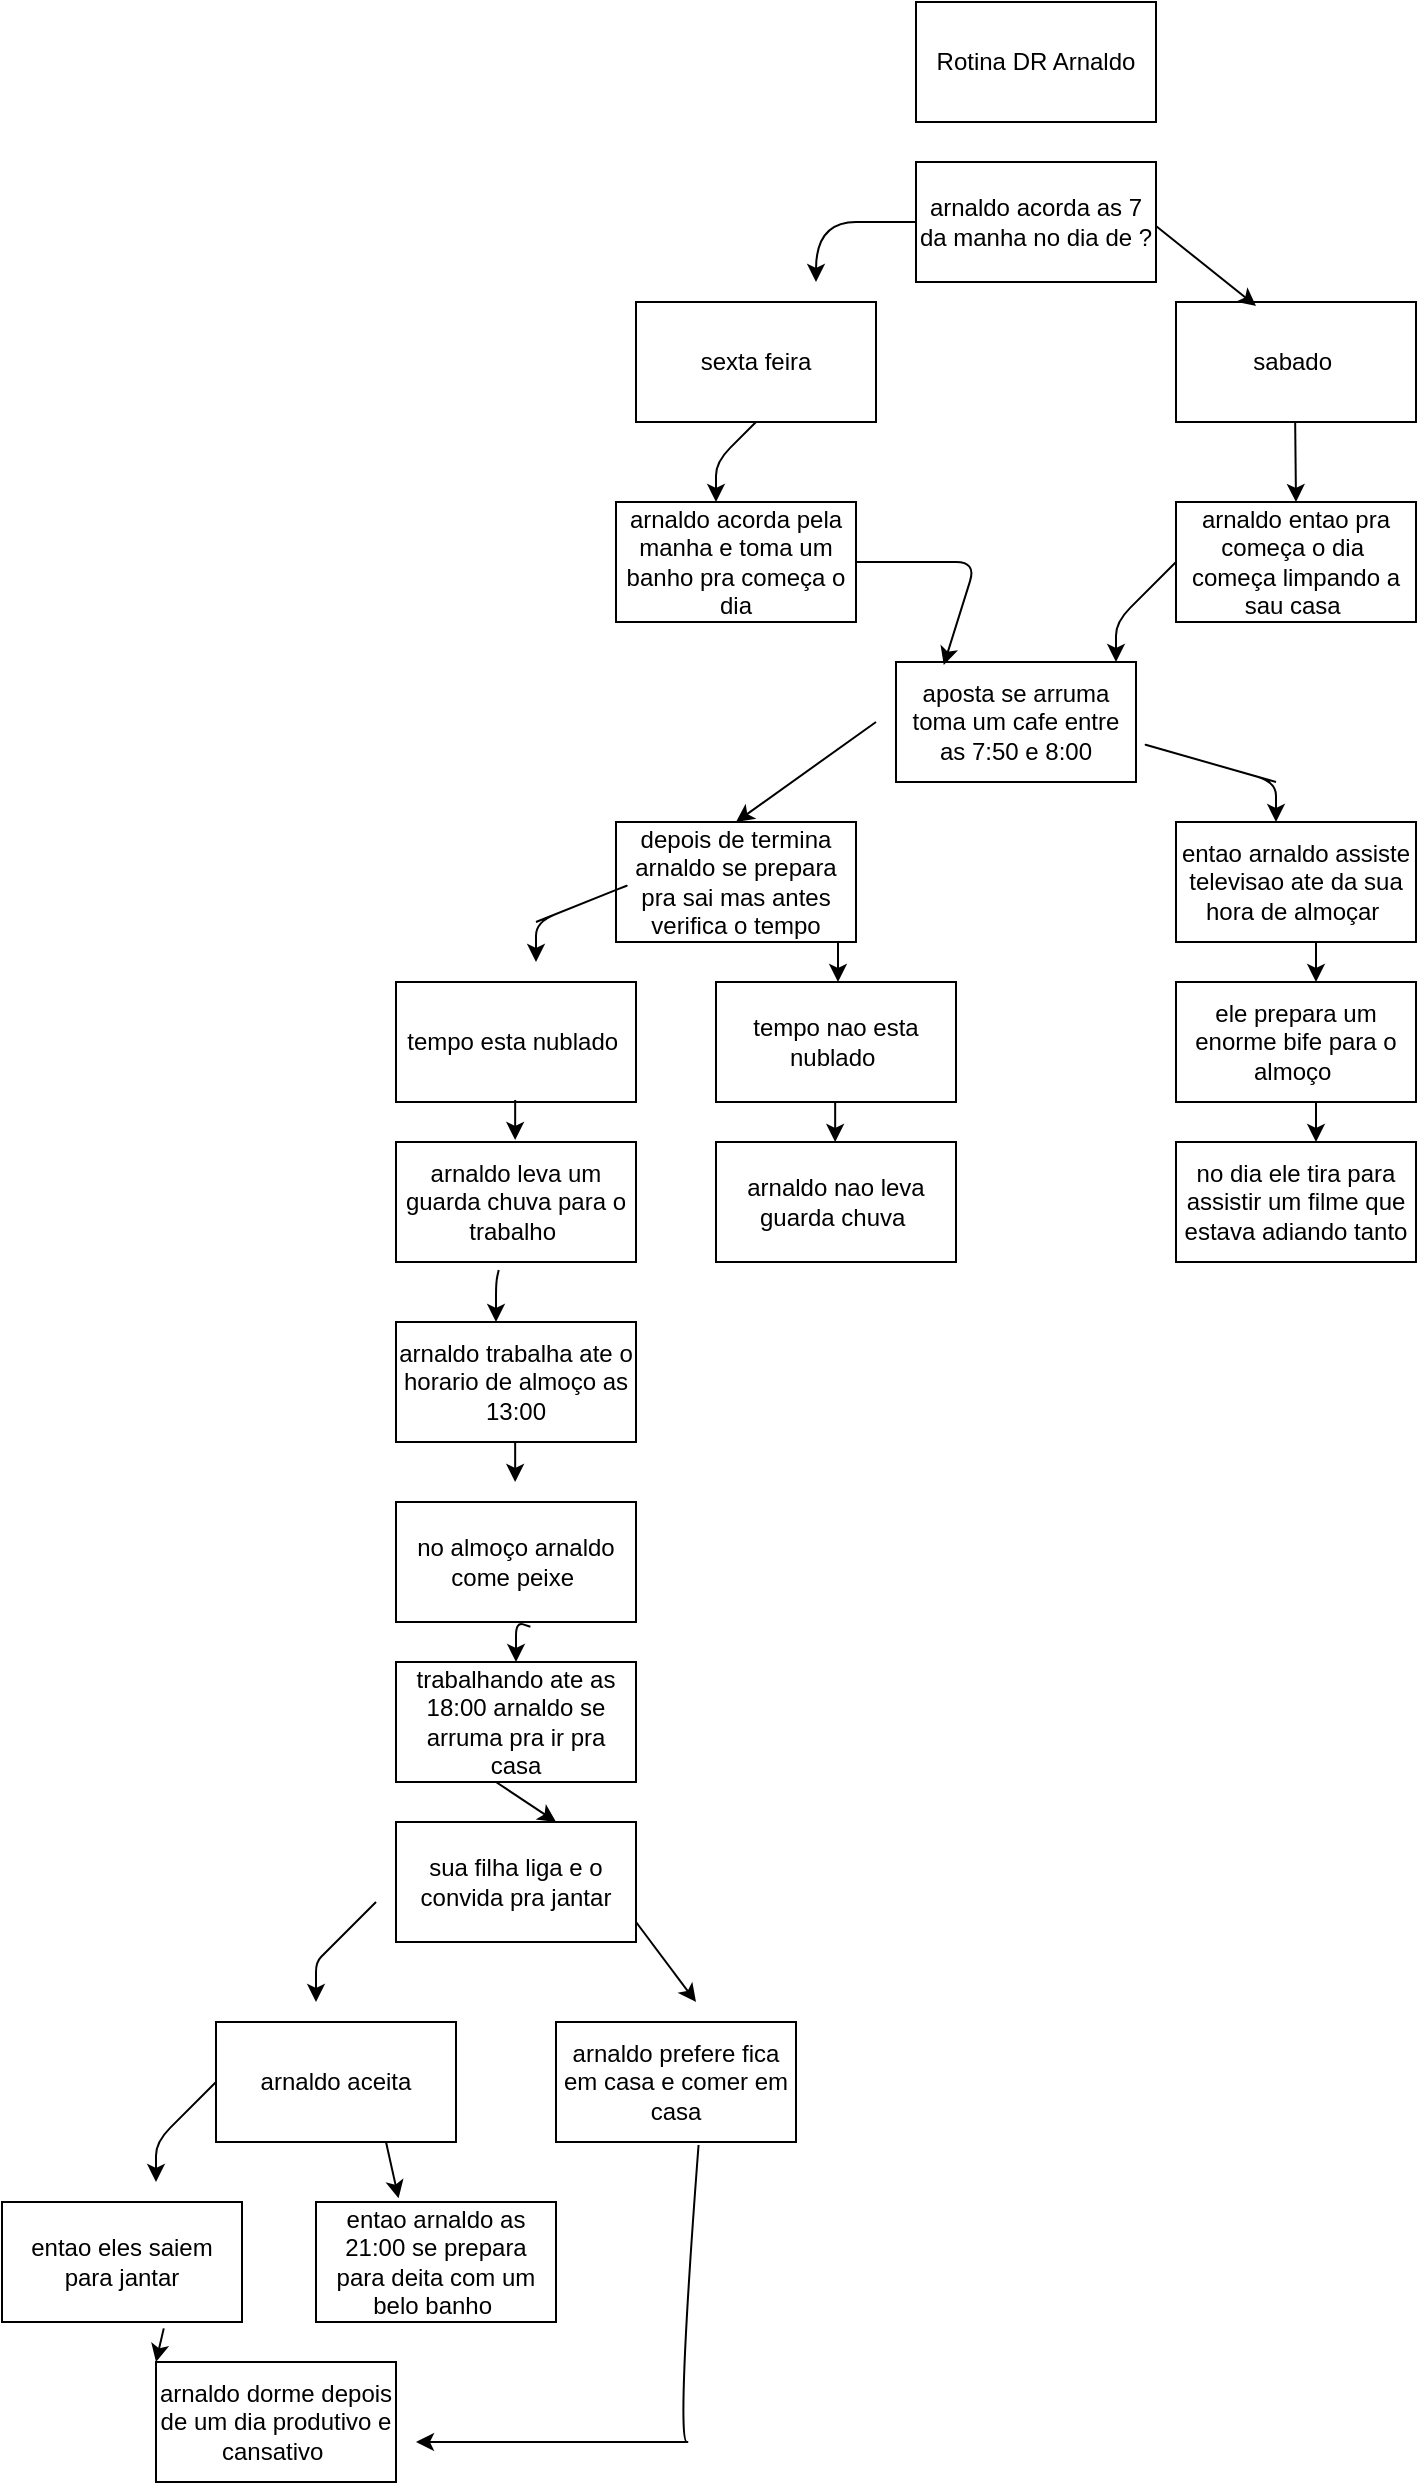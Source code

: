 <mxfile version="14.0.4" type="github"><diagram id="pv9VFS5Eke7MF_U3qDbo" name="Page-1"><mxGraphModel dx="2748" dy="1064" grid="1" gridSize="10" guides="1" tooltips="1" connect="1" arrows="1" fold="1" page="1" pageScale="1" pageWidth="827" pageHeight="1169" math="0" shadow="0"><root><mxCell id="0"/><mxCell id="1" parent="0"/><mxCell id="UeXBKlG7czr78bi1cvb5-2" value="Rotina DR Arnaldo" style="rounded=0;whiteSpace=wrap;html=1;" vertex="1" parent="1"><mxGeometry x="-490" y="20" width="120" height="60" as="geometry"/></mxCell><mxCell id="UeXBKlG7czr78bi1cvb5-3" value="aposta se arruma toma um cafe entre as 7:50 e 8:00" style="rounded=0;whiteSpace=wrap;html=1;" vertex="1" parent="1"><mxGeometry x="-500" y="350" width="120" height="60" as="geometry"/></mxCell><mxCell id="UeXBKlG7czr78bi1cvb5-4" value="arnaldo entao pra começa o dia&amp;nbsp; começa limpando a sau casa&amp;nbsp;" style="rounded=0;whiteSpace=wrap;html=1;" vertex="1" parent="1"><mxGeometry x="-360" y="270" width="120" height="60" as="geometry"/></mxCell><mxCell id="UeXBKlG7czr78bi1cvb5-6" value="arnaldo acorda as 7 da manha no dia de ?" style="rounded=0;whiteSpace=wrap;html=1;" vertex="1" parent="1"><mxGeometry x="-490" y="100" width="120" height="60" as="geometry"/></mxCell><mxCell id="UeXBKlG7czr78bi1cvb5-7" value="arnaldo acorda pela manha e toma um banho pra começa o dia" style="rounded=0;whiteSpace=wrap;html=1;" vertex="1" parent="1"><mxGeometry x="-640" y="270" width="120" height="60" as="geometry"/></mxCell><mxCell id="UeXBKlG7czr78bi1cvb5-8" value="sabado&amp;nbsp;" style="rounded=0;whiteSpace=wrap;html=1;" vertex="1" parent="1"><mxGeometry x="-360" y="170" width="120" height="60" as="geometry"/></mxCell><mxCell id="UeXBKlG7czr78bi1cvb5-9" value="sexta feira" style="rounded=0;whiteSpace=wrap;html=1;" vertex="1" parent="1"><mxGeometry x="-630" y="170" width="120" height="60" as="geometry"/></mxCell><mxCell id="UeXBKlG7czr78bi1cvb5-10" value="" style="curved=1;endArrow=classic;html=1;" edge="1" parent="1"><mxGeometry width="50" height="50" relative="1" as="geometry"><mxPoint x="-490" y="130" as="sourcePoint"/><mxPoint x="-540" y="160" as="targetPoint"/><Array as="points"><mxPoint x="-500" y="130"/><mxPoint x="-540" y="130"/><mxPoint x="-540" y="160"/></Array></mxGeometry></mxCell><mxCell id="UeXBKlG7czr78bi1cvb5-11" value="" style="endArrow=classic;html=1;" edge="1" parent="1"><mxGeometry width="50" height="50" relative="1" as="geometry"><mxPoint x="-370" y="132" as="sourcePoint"/><mxPoint x="-320" y="172" as="targetPoint"/><Array as="points"><mxPoint x="-370" y="132"/></Array></mxGeometry></mxCell><mxCell id="UeXBKlG7czr78bi1cvb5-12" value="arnaldo leva um guarda chuva para o trabalho&amp;nbsp;" style="rounded=0;whiteSpace=wrap;html=1;" vertex="1" parent="1"><mxGeometry x="-750" y="590" width="120" height="60" as="geometry"/></mxCell><mxCell id="UeXBKlG7czr78bi1cvb5-13" value="tempo esta nublado&amp;nbsp;" style="rounded=0;whiteSpace=wrap;html=1;" vertex="1" parent="1"><mxGeometry x="-750" y="510" width="120" height="60" as="geometry"/></mxCell><mxCell id="UeXBKlG7czr78bi1cvb5-14" value="depois de termina arnaldo se prepara pra sai mas antes verifica o tempo" style="rounded=0;whiteSpace=wrap;html=1;" vertex="1" parent="1"><mxGeometry x="-640" y="430" width="120" height="60" as="geometry"/></mxCell><mxCell id="UeXBKlG7czr78bi1cvb5-15" value="ele prepara um enorme bife para o almoço&amp;nbsp;" style="rounded=0;whiteSpace=wrap;html=1;" vertex="1" parent="1"><mxGeometry x="-360" y="510" width="120" height="60" as="geometry"/></mxCell><mxCell id="UeXBKlG7czr78bi1cvb5-16" value="entao arnaldo assiste televisao ate da sua hora de almoçar&amp;nbsp;" style="rounded=0;whiteSpace=wrap;html=1;" vertex="1" parent="1"><mxGeometry x="-360" y="430" width="120" height="60" as="geometry"/></mxCell><mxCell id="UeXBKlG7czr78bi1cvb5-17" value="arnaldo trabalha ate o horario de almoço as 13:00" style="rounded=0;whiteSpace=wrap;html=1;" vertex="1" parent="1"><mxGeometry x="-750" y="680" width="120" height="60" as="geometry"/></mxCell><mxCell id="UeXBKlG7czr78bi1cvb5-18" value="tempo nao esta nublado&amp;nbsp;" style="rounded=0;whiteSpace=wrap;html=1;" vertex="1" parent="1"><mxGeometry x="-590" y="510" width="120" height="60" as="geometry"/></mxCell><mxCell id="UeXBKlG7czr78bi1cvb5-19" value="arnaldo prefere fica em casa e comer em casa" style="rounded=0;whiteSpace=wrap;html=1;" vertex="1" parent="1"><mxGeometry x="-670" y="1030" width="120" height="60" as="geometry"/></mxCell><mxCell id="UeXBKlG7czr78bi1cvb5-20" value="arnaldo aceita" style="rounded=0;whiteSpace=wrap;html=1;" vertex="1" parent="1"><mxGeometry x="-840" y="1030" width="120" height="60" as="geometry"/></mxCell><mxCell id="UeXBKlG7czr78bi1cvb5-21" value="sua filha liga e o convida pra jantar" style="rounded=0;whiteSpace=wrap;html=1;" vertex="1" parent="1"><mxGeometry x="-750" y="930" width="120" height="60" as="geometry"/></mxCell><mxCell id="UeXBKlG7czr78bi1cvb5-22" value="trabalhando ate as 18:00 arnaldo se arruma pra ir pra casa" style="rounded=0;whiteSpace=wrap;html=1;" vertex="1" parent="1"><mxGeometry x="-750" y="850" width="120" height="60" as="geometry"/></mxCell><mxCell id="UeXBKlG7czr78bi1cvb5-23" value="no almoço arnaldo come peixe&amp;nbsp;" style="rounded=0;whiteSpace=wrap;html=1;" vertex="1" parent="1"><mxGeometry x="-750" y="770" width="120" height="60" as="geometry"/></mxCell><mxCell id="UeXBKlG7czr78bi1cvb5-24" value="no dia ele tira para assistir um filme que estava adiando tanto" style="rounded=0;whiteSpace=wrap;html=1;" vertex="1" parent="1"><mxGeometry x="-360" y="590" width="120" height="60" as="geometry"/></mxCell><mxCell id="UeXBKlG7czr78bi1cvb5-25" value="arnaldo nao leva guarda chuva&amp;nbsp;" style="rounded=0;whiteSpace=wrap;html=1;" vertex="1" parent="1"><mxGeometry x="-590" y="590" width="120" height="60" as="geometry"/></mxCell><mxCell id="UeXBKlG7czr78bi1cvb5-26" value="arnaldo dorme depois de um dia produtivo e cansativo&amp;nbsp;" style="rounded=0;whiteSpace=wrap;html=1;" vertex="1" parent="1"><mxGeometry x="-870" y="1200" width="120" height="60" as="geometry"/></mxCell><mxCell id="UeXBKlG7czr78bi1cvb5-28" value="entao arnaldo as 21:00 se prepara para deita com um belo banho&amp;nbsp;" style="rounded=0;whiteSpace=wrap;html=1;" vertex="1" parent="1"><mxGeometry x="-790" y="1120" width="120" height="60" as="geometry"/></mxCell><mxCell id="UeXBKlG7czr78bi1cvb5-29" value="entao eles saiem para jantar" style="rounded=0;whiteSpace=wrap;html=1;" vertex="1" parent="1"><mxGeometry x="-947" y="1120" width="120" height="60" as="geometry"/></mxCell><mxCell id="UeXBKlG7czr78bi1cvb5-35" value="" style="endArrow=classic;html=1;entryX=0.344;entryY=-0.031;entryDx=0;entryDy=0;entryPerimeter=0;" edge="1" parent="1" target="UeXBKlG7czr78bi1cvb5-28"><mxGeometry width="50" height="50" relative="1" as="geometry"><mxPoint x="-755" y="1090" as="sourcePoint"/><mxPoint x="-705" y="1040" as="targetPoint"/></mxGeometry></mxCell><mxCell id="UeXBKlG7czr78bi1cvb5-36" value="" style="endArrow=classic;html=1;exitX=0.674;exitY=1.053;exitDx=0;exitDy=0;exitPerimeter=0;" edge="1" parent="1" source="UeXBKlG7czr78bi1cvb5-29"><mxGeometry width="50" height="50" relative="1" as="geometry"><mxPoint x="-860" y="1190" as="sourcePoint"/><mxPoint x="-870" y="1200" as="targetPoint"/><Array as="points"><mxPoint x="-870" y="1200"/></Array></mxGeometry></mxCell><mxCell id="UeXBKlG7czr78bi1cvb5-37" value="" style="endArrow=classic;html=1;entryX=0.667;entryY=0;entryDx=0;entryDy=0;entryPerimeter=0;" edge="1" parent="1" target="UeXBKlG7czr78bi1cvb5-21"><mxGeometry width="50" height="50" relative="1" as="geometry"><mxPoint x="-700" y="910" as="sourcePoint"/><mxPoint x="-650" y="860" as="targetPoint"/></mxGeometry></mxCell><mxCell id="UeXBKlG7czr78bi1cvb5-38" value="" style="endArrow=classic;html=1;" edge="1" parent="1"><mxGeometry width="50" height="50" relative="1" as="geometry"><mxPoint x="-630" y="980" as="sourcePoint"/><mxPoint x="-600" y="1020" as="targetPoint"/></mxGeometry></mxCell><mxCell id="UeXBKlG7czr78bi1cvb5-39" value="" style="endArrow=classic;html=1;exitX=0;exitY=0.5;exitDx=0;exitDy=0;" edge="1" parent="1" source="UeXBKlG7czr78bi1cvb5-20"><mxGeometry width="50" height="50" relative="1" as="geometry"><mxPoint x="-910" y="1060" as="sourcePoint"/><mxPoint x="-870" y="1110" as="targetPoint"/><Array as="points"><mxPoint x="-870" y="1090"/></Array></mxGeometry></mxCell><mxCell id="UeXBKlG7czr78bi1cvb5-40" value="" style="endArrow=classic;html=1;" edge="1" parent="1"><mxGeometry width="50" height="50" relative="1" as="geometry"><mxPoint x="-529" y="490" as="sourcePoint"/><mxPoint x="-529" y="510" as="targetPoint"/><Array as="points"><mxPoint x="-529" y="490"/></Array></mxGeometry></mxCell><mxCell id="UeXBKlG7czr78bi1cvb5-41" value="" style="endArrow=classic;html=1;" edge="1" parent="1"><mxGeometry width="50" height="50" relative="1" as="geometry"><mxPoint x="-690.42" y="740" as="sourcePoint"/><mxPoint x="-690.42" y="760" as="targetPoint"/><Array as="points"><mxPoint x="-690.42" y="740"/></Array></mxGeometry></mxCell><mxCell id="UeXBKlG7czr78bi1cvb5-42" value="" style="endArrow=classic;html=1;" edge="1" parent="1"><mxGeometry width="50" height="50" relative="1" as="geometry"><mxPoint x="-570" y="230" as="sourcePoint"/><mxPoint x="-590" y="270" as="targetPoint"/><Array as="points"><mxPoint x="-590" y="250"/></Array></mxGeometry></mxCell><mxCell id="UeXBKlG7czr78bi1cvb5-43" value="" style="endArrow=classic;html=1;entryX=0.199;entryY=0.025;entryDx=0;entryDy=0;entryPerimeter=0;" edge="1" parent="1" target="UeXBKlG7czr78bi1cvb5-3"><mxGeometry width="50" height="50" relative="1" as="geometry"><mxPoint x="-520" y="300" as="sourcePoint"/><mxPoint x="-620" y="388" as="targetPoint"/><Array as="points"><mxPoint x="-460" y="300"/></Array></mxGeometry></mxCell><mxCell id="UeXBKlG7czr78bi1cvb5-44" value="" style="endArrow=classic;html=1;exitX=0.56;exitY=1.039;exitDx=0;exitDy=0;exitPerimeter=0;" edge="1" parent="1" source="UeXBKlG7czr78bi1cvb5-23"><mxGeometry width="50" height="50" relative="1" as="geometry"><mxPoint x="-660" y="800" as="sourcePoint"/><mxPoint x="-690" y="850" as="targetPoint"/><Array as="points"><mxPoint x="-690" y="830"/></Array></mxGeometry></mxCell><mxCell id="UeXBKlG7czr78bi1cvb5-45" value="" style="endArrow=classic;html=1;exitX=0.428;exitY=1.067;exitDx=0;exitDy=0;exitPerimeter=0;" edge="1" parent="1" source="UeXBKlG7czr78bi1cvb5-12"><mxGeometry width="50" height="50" relative="1" as="geometry"><mxPoint x="-670" y="630" as="sourcePoint"/><mxPoint x="-700" y="680" as="targetPoint"/><Array as="points"><mxPoint x="-700" y="660"/></Array></mxGeometry></mxCell><mxCell id="UeXBKlG7czr78bi1cvb5-46" value="" style="endArrow=classic;html=1;" edge="1" parent="1"><mxGeometry width="50" height="50" relative="1" as="geometry"><mxPoint x="-530.42" y="570" as="sourcePoint"/><mxPoint x="-530.42" y="590" as="targetPoint"/><Array as="points"><mxPoint x="-530.42" y="570"/></Array></mxGeometry></mxCell><mxCell id="UeXBKlG7czr78bi1cvb5-47" value="" style="endArrow=classic;html=1;exitX=0;exitY=0.5;exitDx=0;exitDy=0;" edge="1" parent="1"><mxGeometry width="50" height="50" relative="1" as="geometry"><mxPoint x="-360" y="300" as="sourcePoint"/><mxPoint x="-390" y="350" as="targetPoint"/><Array as="points"><mxPoint x="-390" y="330"/></Array></mxGeometry></mxCell><mxCell id="UeXBKlG7czr78bi1cvb5-48" value="" style="endArrow=classic;html=1;exitX=0;exitY=0.5;exitDx=0;exitDy=0;" edge="1" parent="1"><mxGeometry width="50" height="50" relative="1" as="geometry"><mxPoint x="-760" y="970" as="sourcePoint"/><mxPoint x="-790" y="1020" as="targetPoint"/><Array as="points"><mxPoint x="-770" y="980"/><mxPoint x="-780" y="990"/><mxPoint x="-790" y="1000"/><mxPoint x="-790" y="1010"/></Array></mxGeometry></mxCell><mxCell id="UeXBKlG7czr78bi1cvb5-54" value="" style="endArrow=classic;html=1;entryX=0.5;entryY=0;entryDx=0;entryDy=0;" edge="1" parent="1" target="UeXBKlG7czr78bi1cvb5-4"><mxGeometry width="50" height="50" relative="1" as="geometry"><mxPoint x="-300.42" y="230" as="sourcePoint"/><mxPoint x="-300.42" y="250" as="targetPoint"/><Array as="points"><mxPoint x="-300.42" y="230"/></Array></mxGeometry></mxCell><mxCell id="UeXBKlG7czr78bi1cvb5-55" value="" style="endArrow=classic;html=1;" edge="1" parent="1"><mxGeometry width="50" height="50" relative="1" as="geometry"><mxPoint x="-310.0" y="410" as="sourcePoint"/><mxPoint x="-310.0" y="430" as="targetPoint"/><Array as="points"><mxPoint x="-380" y="390"/><mxPoint x="-310" y="410"/></Array></mxGeometry></mxCell><mxCell id="UeXBKlG7czr78bi1cvb5-56" value="" style="endArrow=classic;html=1;" edge="1" parent="1"><mxGeometry width="50" height="50" relative="1" as="geometry"><mxPoint x="-290.0" y="490" as="sourcePoint"/><mxPoint x="-290.0" y="510" as="targetPoint"/><Array as="points"><mxPoint x="-290" y="490"/></Array></mxGeometry></mxCell><mxCell id="UeXBKlG7czr78bi1cvb5-57" value="" style="endArrow=classic;html=1;" edge="1" parent="1"><mxGeometry width="50" height="50" relative="1" as="geometry"><mxPoint x="-290.0" y="570" as="sourcePoint"/><mxPoint x="-290.0" y="590" as="targetPoint"/><Array as="points"><mxPoint x="-290" y="570"/></Array></mxGeometry></mxCell><mxCell id="UeXBKlG7czr78bi1cvb5-58" value="" style="endArrow=classic;html=1;" edge="1" parent="1"><mxGeometry width="50" height="50" relative="1" as="geometry"><mxPoint x="-690.42" y="569" as="sourcePoint"/><mxPoint x="-690.42" y="589" as="targetPoint"/><Array as="points"><mxPoint x="-690.42" y="569"/></Array></mxGeometry></mxCell><mxCell id="UeXBKlG7czr78bi1cvb5-59" value="" style="endArrow=classic;html=1;" edge="1" parent="1"><mxGeometry width="50" height="50" relative="1" as="geometry"><mxPoint x="-680" y="480" as="sourcePoint"/><mxPoint x="-680" y="500" as="targetPoint"/><Array as="points"><mxPoint x="-630" y="460"/><mxPoint x="-680.0" y="480"/></Array></mxGeometry></mxCell><mxCell id="UeXBKlG7czr78bi1cvb5-60" value="" style="curved=1;endArrow=classic;html=1;exitX=0.594;exitY=1.025;exitDx=0;exitDy=0;exitPerimeter=0;" edge="1" parent="1" source="UeXBKlG7czr78bi1cvb5-19"><mxGeometry width="50" height="50" relative="1" as="geometry"><mxPoint x="-660" y="1240" as="sourcePoint"/><mxPoint x="-740" y="1240" as="targetPoint"/><Array as="points"><mxPoint x="-610" y="1240"/><mxPoint x="-599" y="1240"/></Array></mxGeometry></mxCell><mxCell id="UeXBKlG7czr78bi1cvb5-61" value="" style="endArrow=classic;html=1;entryX=0.5;entryY=0;entryDx=0;entryDy=0;" edge="1" parent="1" target="UeXBKlG7czr78bi1cvb5-14"><mxGeometry width="50" height="50" relative="1" as="geometry"><mxPoint x="-510" y="380" as="sourcePoint"/><mxPoint x="-390" y="620" as="targetPoint"/><Array as="points"><mxPoint x="-510" y="380"/></Array></mxGeometry></mxCell></root></mxGraphModel></diagram></mxfile>